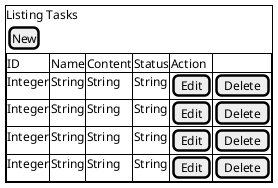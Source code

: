 @startuml
salt
{+
  Listing Tasks
  {
   [New]
  }

  {#
  ID       | Name   | Content | Status  | Action
  Integer  | String | String  | String  | [Edit] | [Delete]
  Integer  | String | String  | String  | [Edit] | [Delete]
  Integer  | String | String  | String  | [Edit] | [Delete]
  Integer  | String | String  | String  | [Edit] | [Delete]
  }
}
@enduml